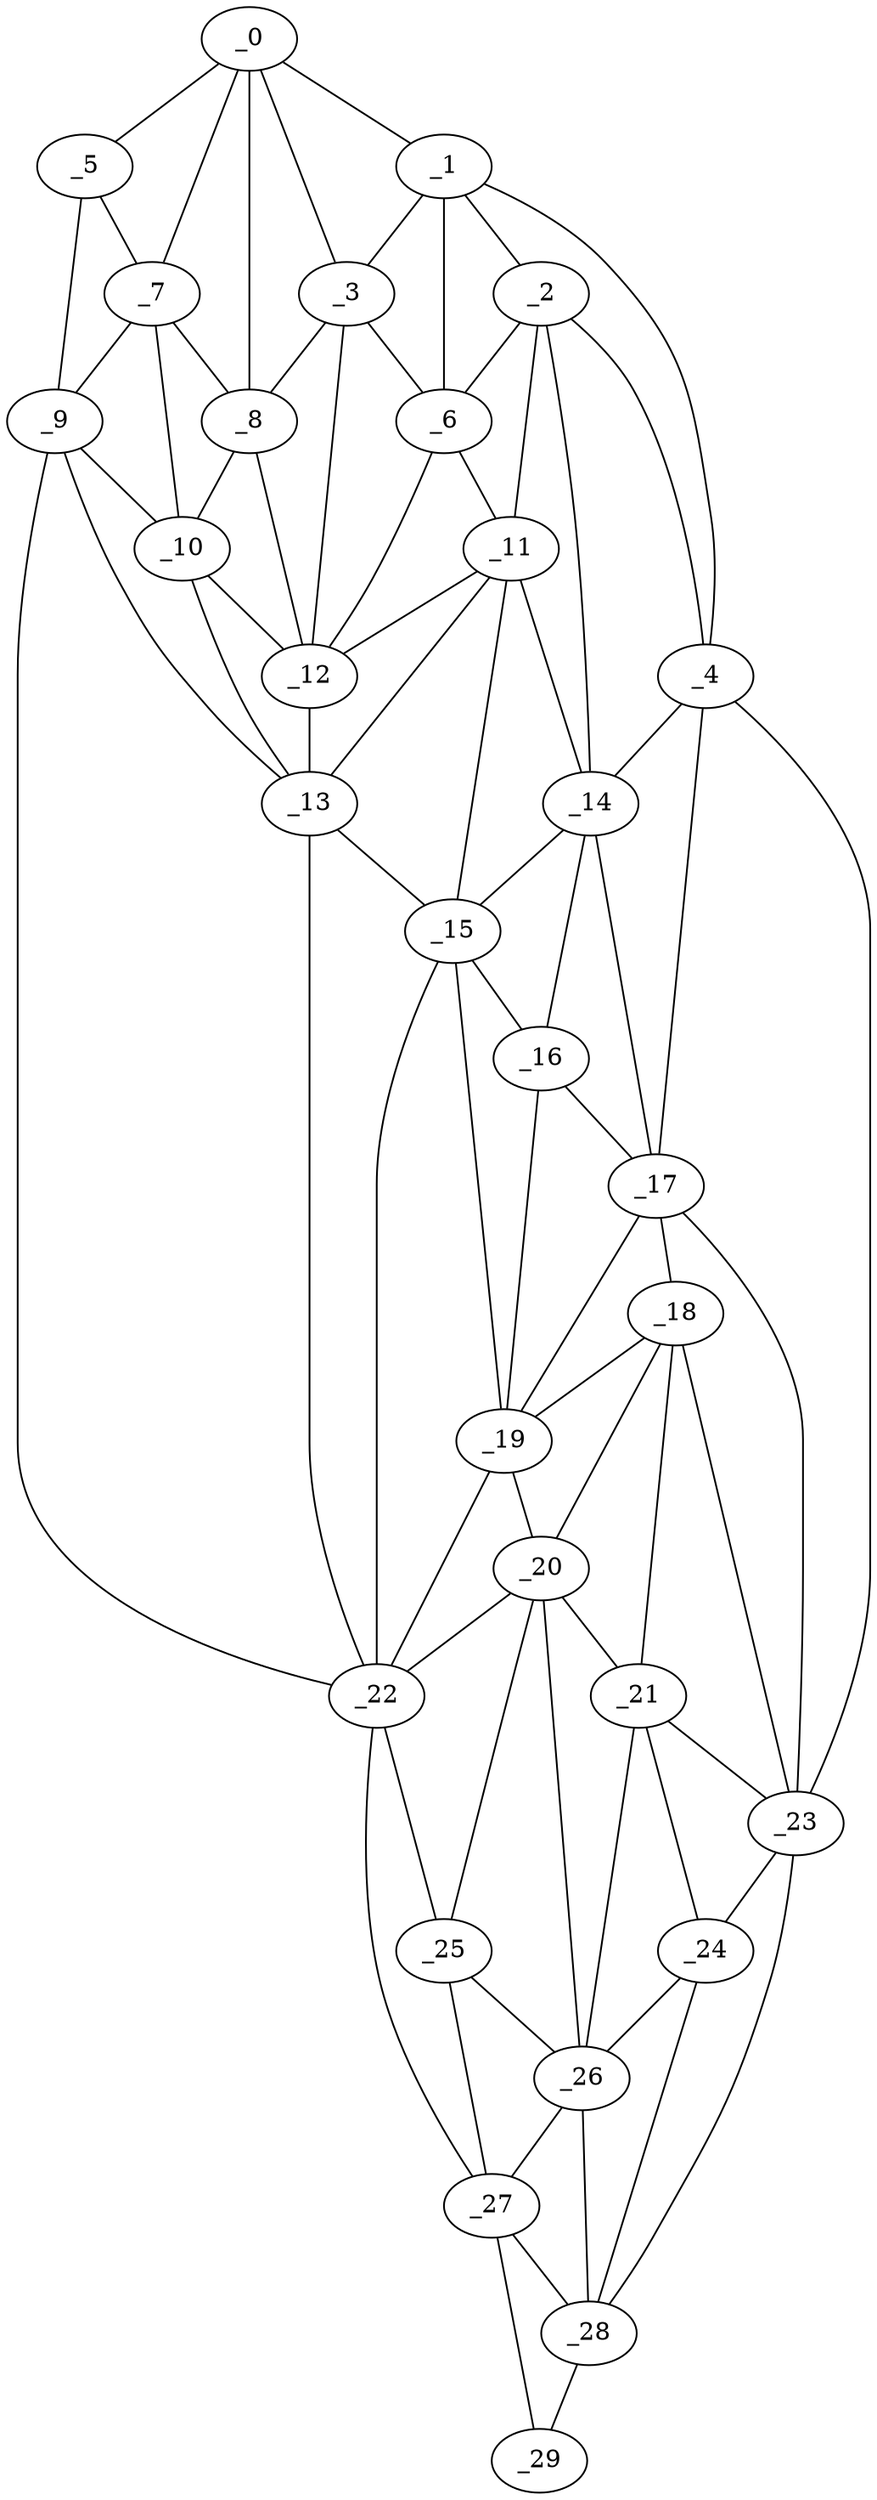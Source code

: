 graph "obj57__0.gxl" {
	_0	 [x=5,
		y=45];
	_1	 [x=7,
		y=58];
	_0 -- _1	 [valence=1];
	_3	 [x=15,
		y=44];
	_0 -- _3	 [valence=1];
	_5	 [x=17,
		y=15];
	_0 -- _5	 [valence=1];
	_7	 [x=21,
		y=22];
	_0 -- _7	 [valence=2];
	_8	 [x=21,
		y=34];
	_0 -- _8	 [valence=1];
	_2	 [x=11,
		y=67];
	_1 -- _2	 [valence=2];
	_1 -- _3	 [valence=2];
	_4	 [x=15,
		y=109];
	_1 -- _4	 [valence=1];
	_6	 [x=19,
		y=51];
	_1 -- _6	 [valence=1];
	_2 -- _4	 [valence=2];
	_2 -- _6	 [valence=2];
	_11	 [x=28,
		y=51];
	_2 -- _11	 [valence=2];
	_14	 [x=42,
		y=65];
	_2 -- _14	 [valence=1];
	_3 -- _6	 [valence=2];
	_3 -- _8	 [valence=2];
	_12	 [x=31,
		y=44];
	_3 -- _12	 [valence=2];
	_4 -- _14	 [valence=2];
	_17	 [x=68,
		y=99];
	_4 -- _17	 [valence=1];
	_23	 [x=111,
		y=106];
	_4 -- _23	 [valence=1];
	_5 -- _7	 [valence=1];
	_9	 [x=27,
		y=15];
	_5 -- _9	 [valence=1];
	_6 -- _11	 [valence=2];
	_6 -- _12	 [valence=2];
	_7 -- _8	 [valence=2];
	_7 -- _9	 [valence=2];
	_10	 [x=27,
		y=22];
	_7 -- _10	 [valence=2];
	_8 -- _10	 [valence=2];
	_8 -- _12	 [valence=2];
	_9 -- _10	 [valence=2];
	_13	 [x=40,
		y=45];
	_9 -- _13	 [valence=2];
	_22	 [x=105,
		y=53];
	_9 -- _22	 [valence=1];
	_10 -- _12	 [valence=2];
	_10 -- _13	 [valence=1];
	_11 -- _12	 [valence=2];
	_11 -- _13	 [valence=1];
	_11 -- _14	 [valence=1];
	_15	 [x=45,
		y=51];
	_11 -- _15	 [valence=2];
	_12 -- _13	 [valence=2];
	_13 -- _15	 [valence=2];
	_13 -- _22	 [valence=2];
	_14 -- _15	 [valence=2];
	_16	 [x=65,
		y=76];
	_14 -- _16	 [valence=2];
	_14 -- _17	 [valence=2];
	_15 -- _16	 [valence=2];
	_19	 [x=81,
		y=76];
	_15 -- _19	 [valence=2];
	_15 -- _22	 [valence=2];
	_16 -- _17	 [valence=2];
	_16 -- _19	 [valence=2];
	_18	 [x=80,
		y=99];
	_17 -- _18	 [valence=2];
	_17 -- _19	 [valence=1];
	_17 -- _23	 [valence=2];
	_18 -- _19	 [valence=2];
	_20	 [x=91,
		y=85];
	_18 -- _20	 [valence=2];
	_21	 [x=91,
		y=91];
	_18 -- _21	 [valence=2];
	_18 -- _23	 [valence=1];
	_19 -- _20	 [valence=1];
	_19 -- _22	 [valence=2];
	_20 -- _21	 [valence=2];
	_20 -- _22	 [valence=2];
	_25	 [x=116,
		y=65];
	_20 -- _25	 [valence=2];
	_26	 [x=117,
		y=90];
	_20 -- _26	 [valence=1];
	_21 -- _23	 [valence=2];
	_24	 [x=115,
		y=97];
	_21 -- _24	 [valence=1];
	_21 -- _26	 [valence=2];
	_22 -- _25	 [valence=2];
	_27	 [x=121,
		y=70];
	_22 -- _27	 [valence=1];
	_23 -- _24	 [valence=2];
	_28	 [x=123,
		y=85];
	_23 -- _28	 [valence=1];
	_24 -- _26	 [valence=2];
	_24 -- _28	 [valence=1];
	_25 -- _26	 [valence=2];
	_25 -- _27	 [valence=2];
	_26 -- _27	 [valence=1];
	_26 -- _28	 [valence=2];
	_27 -- _28	 [valence=1];
	_29	 [x=125,
		y=80];
	_27 -- _29	 [valence=1];
	_28 -- _29	 [valence=1];
}
